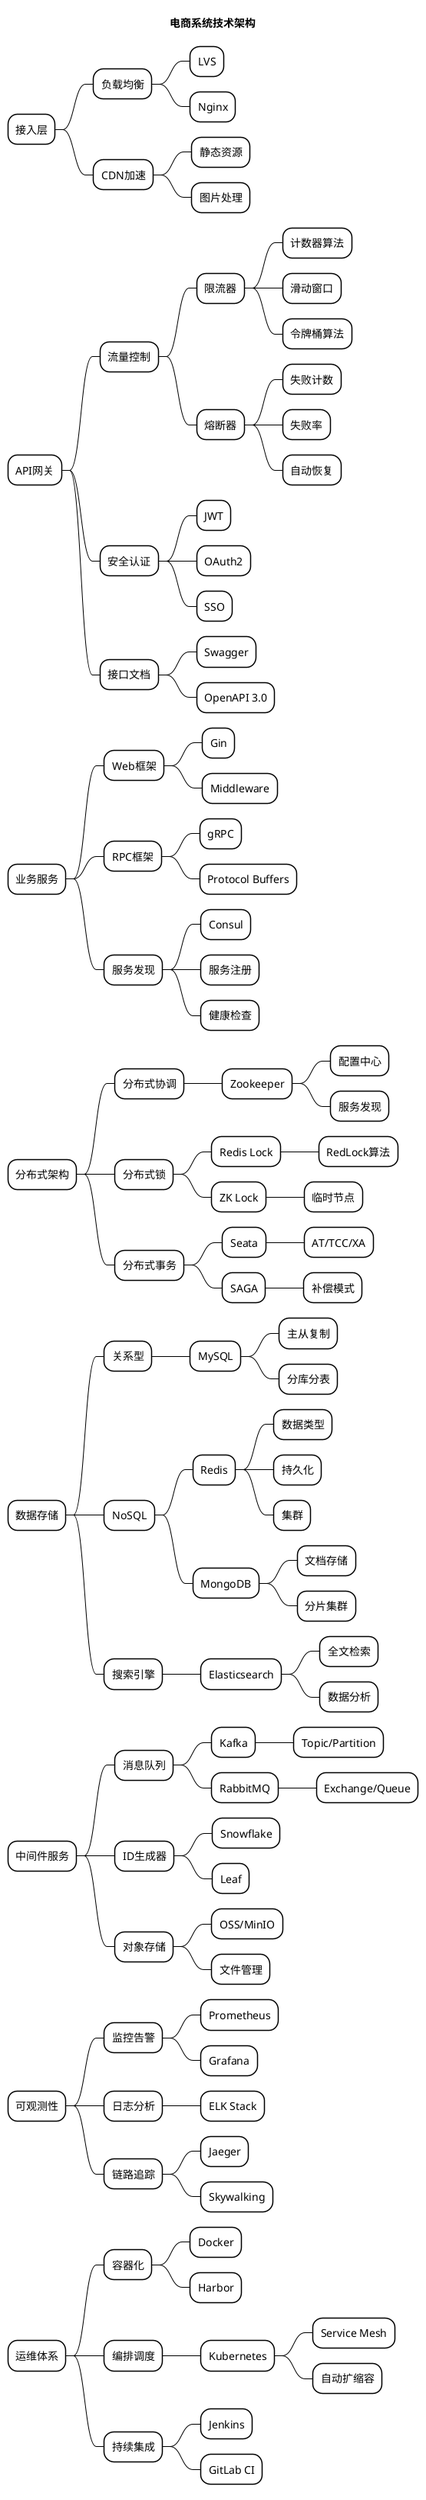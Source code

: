 @startmindmap
skinparam monochrome true
skinparam ArrowColor black
skinparam NodeBackgroundColor white
skinparam NodeBorderColor black

title 电商系统技术架构

+ 接入层
++ 负载均衡
+++ LVS
+++ Nginx
++ CDN加速
+++ 静态资源
+++ 图片处理

+ API网关
++ 流量控制
+++ 限流器
++++ 计数器算法
++++ 滑动窗口
++++ 令牌桶算法
+++ 熔断器
++++ 失败计数
++++ 失败率
++++ 自动恢复
++ 安全认证
+++ JWT
+++ OAuth2
+++ SSO
++ 接口文档
+++ Swagger
+++ OpenAPI 3.0

+ 业务服务
++ Web框架
+++ Gin
+++ Middleware
++ RPC框架
+++ gRPC
+++ Protocol Buffers
++ 服务发现
+++ Consul
+++ 服务注册
+++ 健康检查

'左侧：基础设施和存储层
+ 分布式架构
++ 分布式协调
+++ Zookeeper
++++ 配置中心
++++ 服务发现
++ 分布式锁
+++ Redis Lock
++++ RedLock算法
+++ ZK Lock
++++ 临时节点
++ 分布式事务
+++ Seata
++++ AT/TCC/XA
+++ SAGA
++++ 补偿模式

+ 数据存储
++ 关系型
+++ MySQL
++++ 主从复制
++++ 分库分表
++ NoSQL
+++ Redis
++++ 数据类型
++++ 持久化
++++ 集群
+++ MongoDB
++++ 文档存储
++++ 分片集群
++ 搜索引擎
+++ Elasticsearch
++++ 全文检索
++++ 数据分析

+ 中间件服务
++ 消息队列
+++ Kafka
++++ Topic/Partition
+++ RabbitMQ
++++ Exchange/Queue
++ ID生成器
+++ Snowflake
+++ Leaf
++ 对象存储
+++ OSS/MinIO
+++ 文件管理

+ 可观测性
++ 监控告警
+++ Prometheus
+++ Grafana
++ 日志分析
+++ ELK Stack
++ 链路追踪
+++ Jaeger
+++ Skywalking

+ 运维体系
++ 容器化
+++ Docker
+++ Harbor
++ 编排调度
+++ Kubernetes
++++ Service Mesh
++++ 自动扩缩容
++ 持续集成
+++ Jenkins
+++ GitLab CI
@endmindmap 